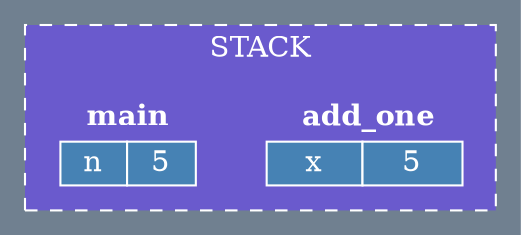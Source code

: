 digraph{
      bgcolor="slategrey";
      subgraph cluster_0 {
            fontcolor = "white";
            color = "white";
            style = dashed;
            label = "STACK";
            bgcolor = "slateblue";
            
            nodeB [
                  fontcolor="white"; 
                  shape=plaintext; 
                  label=<
                        <table border="0" cellborder="1" cellspacing="0" 
                        color="slateblue">
                              <tr>
                              <td colspan="2"> <b>  add_one </b> </td>
                              </tr>
                              <tr>
                                    <td color="white" bgcolor="steelblue"> x </td>
                                    <td color="white" bgcolor="steelblue"> 5 </td>
                              </tr>
                        </table>
                  >
            ];

            nodeA [
                  fontcolor="white"; 
                  shape=plaintext; 
                  label=<
                        <table border="0" cellborder="1" cellspacing="0" 
                        color="slateblue">
                              <tr>
                              <td colspan="2"> <b> main </b> </td>
                              </tr>
                              <tr>
                                    <td color="white" bgcolor="steelblue"> n </td>
                                    <td color="white" bgcolor="steelblue"> 5 </td>
                              </tr>
                        </table>
                  >
            ];

            
      }
}